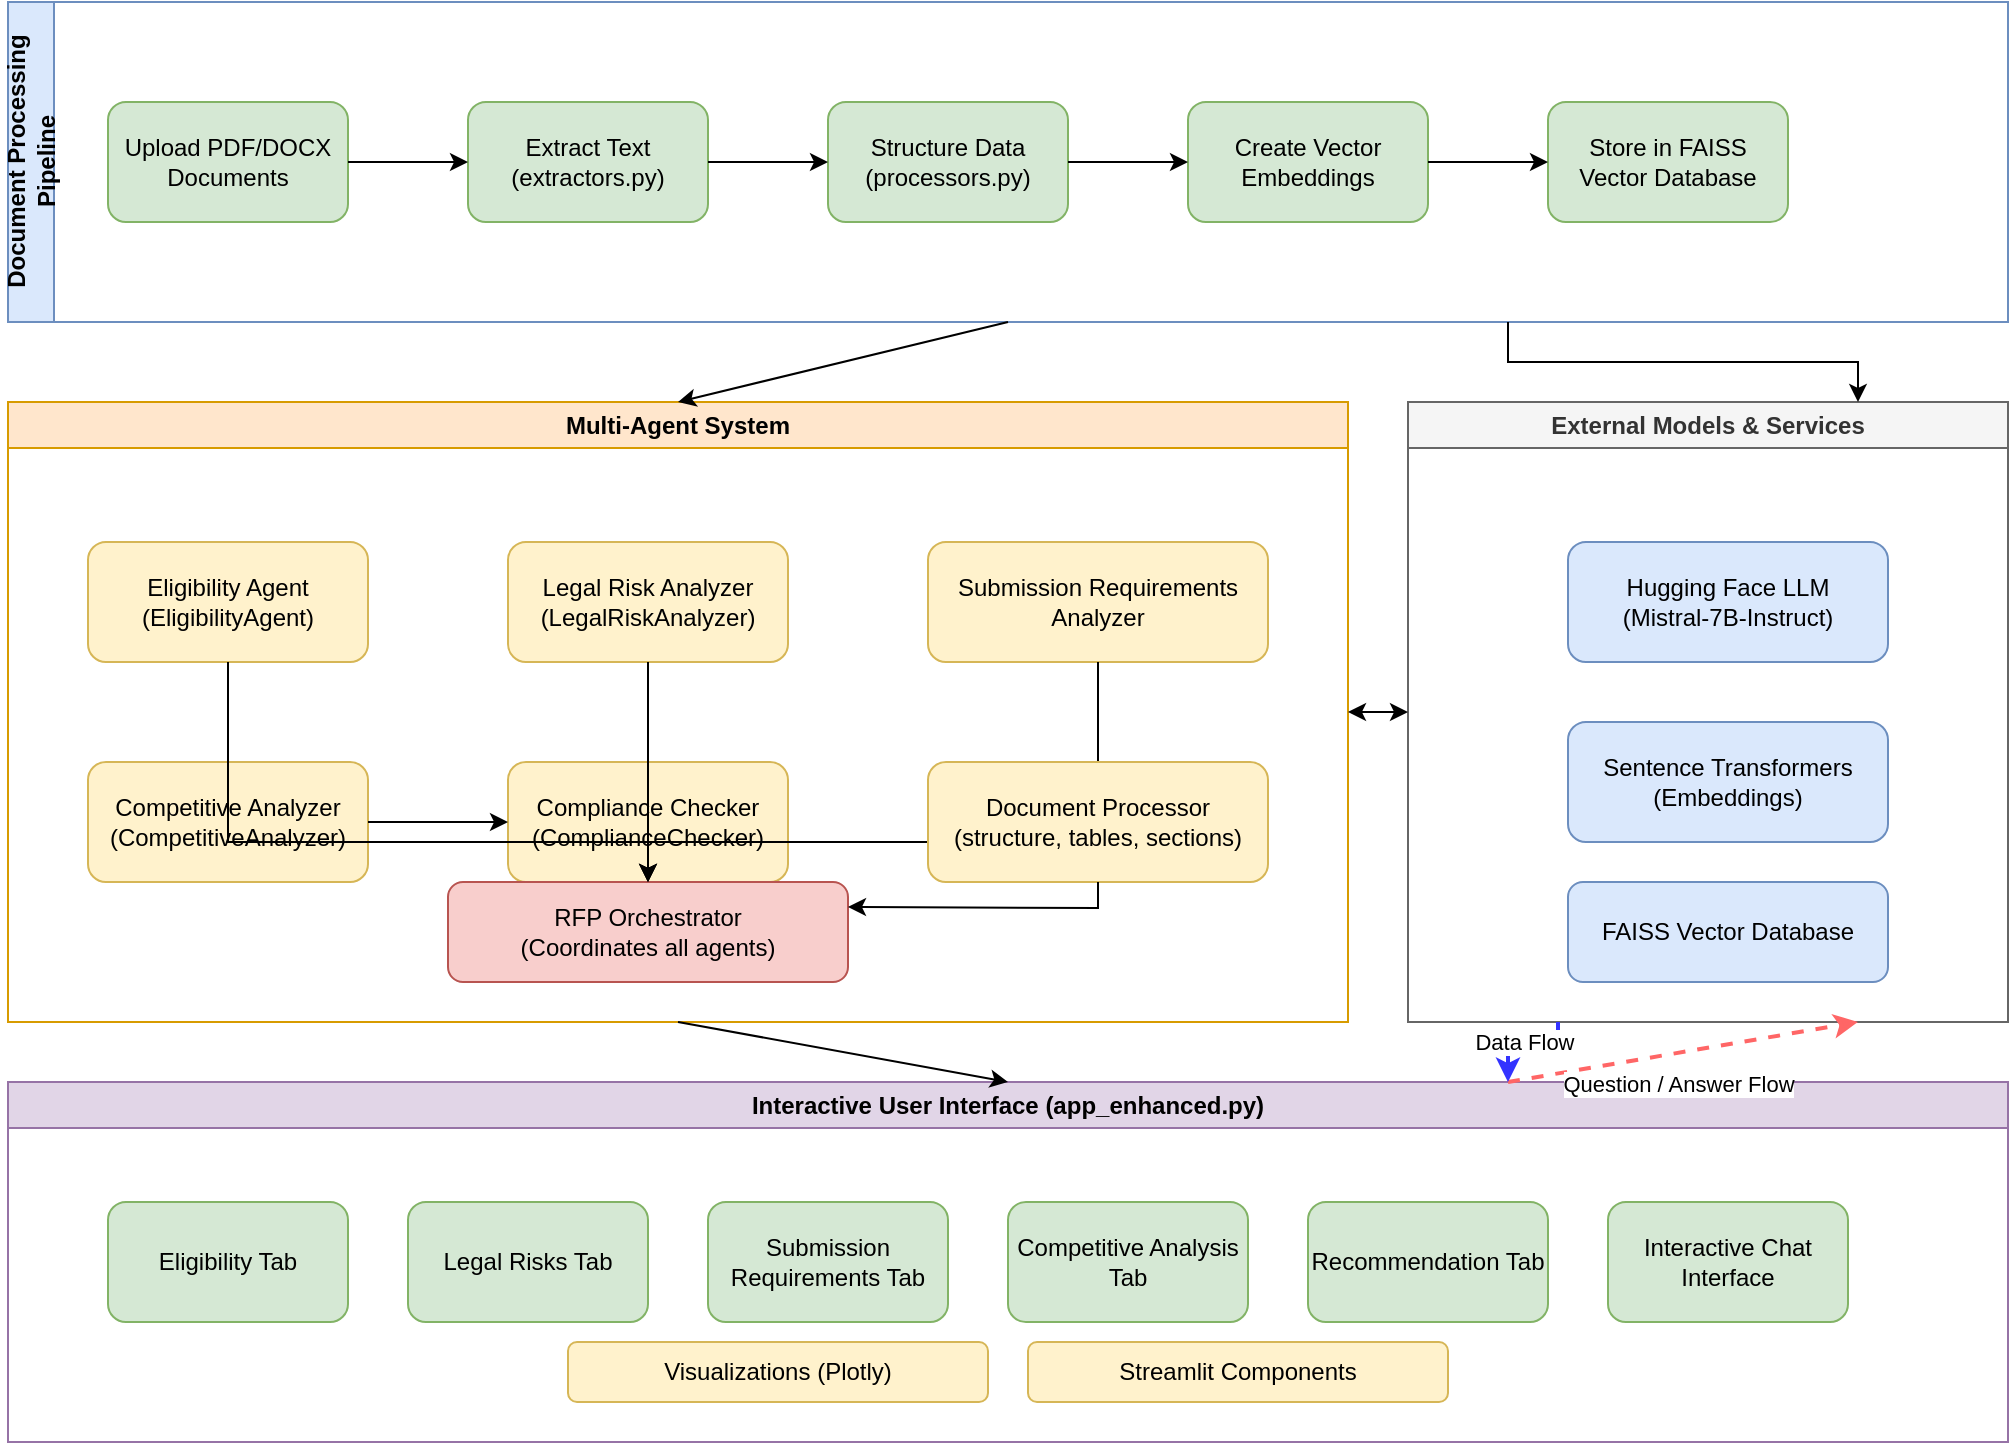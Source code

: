 <mxfile version="14.6.13" type="device">
  <diagram id="rfp-analyzer-architecture" name="RFP Analyzer Flow">
    <mxGraphModel dx="1422" dy="798" grid="1" gridSize="10" guides="1" tooltips="1" connect="1" arrows="1" fold="1" page="1" pageScale="1" pageWidth="1100" pageHeight="850" math="0" shadow="0">
      <root>
        <mxCell id="0" />
        <mxCell id="1" parent="0" />
        <mxCell id="2" value="Document Processing Pipeline" style="swimlane;horizontal=0;whiteSpace=wrap;html=1;fillColor=#dae8fc;strokeColor=#6c8ebf;" parent="1" vertex="1">
          <mxGeometry x="50" y="80" width="1000" height="160" as="geometry" />
        </mxCell>
        <mxCell id="3" value="Upload PDF/DOCX&#xa;Documents" style="rounded=1;whiteSpace=wrap;html=1;fillColor=#d5e8d4;strokeColor=#82b366;" parent="2" vertex="1">
          <mxGeometry x="50" y="50" width="120" height="60" as="geometry" />
        </mxCell>
        <mxCell id="4" value="Extract Text&#xa;(extractors.py)" style="rounded=1;whiteSpace=wrap;html=1;fillColor=#d5e8d4;strokeColor=#82b366;" parent="2" vertex="1">
          <mxGeometry x="230" y="50" width="120" height="60" as="geometry" />
        </mxCell>
        <mxCell id="5" value="Structure Data&#xa;(processors.py)" style="rounded=1;whiteSpace=wrap;html=1;fillColor=#d5e8d4;strokeColor=#82b366;" parent="2" vertex="1">
          <mxGeometry x="410" y="50" width="120" height="60" as="geometry" />
        </mxCell>
        <mxCell id="6" value="Create Vector&#xa;Embeddings" style="rounded=1;whiteSpace=wrap;html=1;fillColor=#d5e8d4;strokeColor=#82b366;" parent="2" vertex="1">
          <mxGeometry x="590" y="50" width="120" height="60" as="geometry" />
        </mxCell>
        <mxCell id="7" value="Store in FAISS&#xa;Vector Database" style="rounded=1;whiteSpace=wrap;html=1;fillColor=#d5e8d4;strokeColor=#82b366;" parent="2" vertex="1">
          <mxGeometry x="770" y="50" width="120" height="60" as="geometry" />
        </mxCell>
        <mxCell id="8" value="" style="edgeStyle=orthogonalEdgeStyle;rounded=0;orthogonalLoop=1;jettySize=auto;html=1;" parent="2" source="3" target="4" edge="1">
          <mxGeometry relative="1" as="geometry" />
        </mxCell>
        <mxCell id="9" value="" style="edgeStyle=orthogonalEdgeStyle;rounded=0;orthogonalLoop=1;jettySize=auto;html=1;" parent="2" source="4" target="5" edge="1">
          <mxGeometry relative="1" as="geometry" />
        </mxCell>
        <mxCell id="10" value="" style="edgeStyle=orthogonalEdgeStyle;rounded=0;orthogonalLoop=1;jettySize=auto;html=1;" parent="2" source="5" target="6" edge="1">
          <mxGeometry relative="1" as="geometry" />
        </mxCell>
        <mxCell id="11" value="" style="edgeStyle=orthogonalEdgeStyle;rounded=0;orthogonalLoop=1;jettySize=auto;html=1;" parent="2" source="6" target="7" edge="1">
          <mxGeometry relative="1" as="geometry" />
        </mxCell>
        <mxCell id="12" value="Multi-Agent System" style="swimlane;whiteSpace=wrap;html=1;fillColor=#ffe6cc;strokeColor=#d79b00;" parent="1" vertex="1">
          <mxGeometry x="50" y="280" width="670" height="310" as="geometry" />
        </mxCell>
        <mxCell id="13" value="Eligibility Agent&#xa;(EligibilityAgent)" style="rounded=1;whiteSpace=wrap;html=1;fillColor=#fff2cc;strokeColor=#d6b656;" parent="12" vertex="1">
          <mxGeometry x="40" y="70" width="140" height="60" as="geometry" />
        </mxCell>
        <mxCell id="14" value="Legal Risk Analyzer&#xa;(LegalRiskAnalyzer)" style="rounded=1;whiteSpace=wrap;html=1;fillColor=#fff2cc;strokeColor=#d6b656;" parent="12" vertex="1">
          <mxGeometry x="250" y="70" width="140" height="60" as="geometry" />
        </mxCell>
        <mxCell id="15" value="Submission Requirements&#xa;Analyzer" style="rounded=1;whiteSpace=wrap;html=1;fillColor=#fff2cc;strokeColor=#d6b656;" parent="12" vertex="1">
          <mxGeometry x="460" y="70" width="170" height="60" as="geometry" />
        </mxCell>
        <mxCell id="16" value="Competitive Analyzer&#xa;(CompetitiveAnalyzer)" style="rounded=1;whiteSpace=wrap;html=1;fillColor=#fff2cc;strokeColor=#d6b656;" parent="12" vertex="1">
          <mxGeometry x="40" y="180" width="140" height="60" as="geometry" />
        </mxCell>
        <mxCell id="17" value="Compliance Checker&#xa;(ComplianceChecker)" style="rounded=1;whiteSpace=wrap;html=1;fillColor=#fff2cc;strokeColor=#d6b656;" parent="12" vertex="1">
          <mxGeometry x="250" y="180" width="140" height="60" as="geometry" />
        </mxCell>
        <mxCell id="18" value="RFP Orchestrator&#xa;(Coordinates all agents)" style="rounded=1;whiteSpace=wrap;html=1;fillColor=#f8cecc;strokeColor=#b85450;" parent="12" vertex="1">
          <mxGeometry x="220" y="240" width="200" height="50" as="geometry" />
        </mxCell>
        <mxCell id="31" value="" style="endArrow=classic;html=1;rounded=0;exitX=0.5;exitY=1;exitDx=0;exitDy=0;entryX=0.5;entryY=0;entryDx=0;entryDy=0;" parent="12" source="13" target="18" edge="1">
          <mxGeometry width="50" height="50" relative="1" as="geometry">
            <mxPoint x="170" y="280" as="sourcePoint" />
            <mxPoint x="220" y="230" as="targetPoint" />
            <Array as="points">
              <mxPoint x="110" y="220" />
              <mxPoint x="320" y="220" />
            </Array>
          </mxGeometry>
        </mxCell>
        <mxCell id="32" value="" style="endArrow=classic;html=1;rounded=0;exitX=0.5;exitY=1;exitDx=0;exitDy=0;entryX=0.5;entryY=0;entryDx=0;entryDy=0;" parent="12" source="14" target="18" edge="1">
          <mxGeometry width="50" height="50" relative="1" as="geometry">
            <mxPoint x="120" y="140" as="sourcePoint" />
            <mxPoint x="330" y="250" as="targetPoint" />
            <Array as="points">
              <mxPoint x="320" y="160" />
            </Array>
          </mxGeometry>
        </mxCell>
        <mxCell id="33" value="" style="endArrow=classic;html=1;rounded=0;exitX=0.5;exitY=1;exitDx=0;exitDy=0;entryX=0.5;entryY=0;entryDx=0;entryDy=0;" parent="12" source="15" target="18" edge="1">
          <mxGeometry width="50" height="50" relative="1" as="geometry">
            <mxPoint x="330" y="140" as="sourcePoint" />
            <mxPoint x="330" y="250" as="targetPoint" />
            <Array as="points">
              <mxPoint x="545" y="220" />
              <mxPoint x="320" y="220" />
            </Array>
          </mxGeometry>
        </mxCell>
        <mxCell id="34" value="" style="endArrow=classic;html=1;rounded=0;exitX=1;exitY=0.5;exitDx=0;exitDy=0;entryX=0;entryY=0.5;entryDx=0;entryDy=0;" parent="12" source="16" target="17" edge="1">
          <mxGeometry width="50" height="50" relative="1" as="geometry">
            <mxPoint x="180" y="210" as="sourcePoint" />
            <mxPoint x="230" y="160" as="targetPoint" />
          </mxGeometry>
        </mxCell>
        <mxCell id="35" value="" style="endArrow=classic;html=1;rounded=0;exitX=0.5;exitY=1;exitDx=0;exitDy=0;entryX=0.5;entryY=0;entryDx=0;entryDy=0;" parent="12" source="17" target="18" edge="1">
          <mxGeometry width="50" height="50" relative="1" as="geometry">
            <mxPoint x="290" y="210" as="sourcePoint" />
            <mxPoint x="340" y="160" as="targetPoint" />
          </mxGeometry>
        </mxCell>
        <mxCell id="36" value="Document Processor&#xa;(structure, tables, sections)" style="rounded=1;whiteSpace=wrap;html=1;fillColor=#fff2cc;strokeColor=#d6b656;" parent="12" vertex="1">
          <mxGeometry x="460" y="180" width="170" height="60" as="geometry" />
        </mxCell>
        <mxCell id="37" value="" style="endArrow=classic;html=1;rounded=0;exitX=0.5;exitY=1;exitDx=0;exitDy=0;entryX=1;entryY=0.25;entryDx=0;entryDy=0;" parent="12" source="36" target="18" edge="1">
          <mxGeometry width="50" height="50" relative="1" as="geometry">
            <mxPoint x="430" y="310" as="sourcePoint" />
            <mxPoint x="480" y="260" as="targetPoint" />
            <Array as="points">
              <mxPoint x="545" y="253" />
            </Array>
          </mxGeometry>
        </mxCell>
        <mxCell id="19" value="Interactive User Interface (app_enhanced.py)" style="swimlane;whiteSpace=wrap;html=1;fillColor=#e1d5e7;strokeColor=#9673a6;" parent="1" vertex="1">
          <mxGeometry x="50" y="620" width="1000" height="180" as="geometry" />
        </mxCell>
        <mxCell id="20" value="Eligibility Tab" style="rounded=1;whiteSpace=wrap;html=1;fillColor=#d5e8d4;strokeColor=#82b366;" parent="19" vertex="1">
          <mxGeometry x="50" y="60" width="120" height="60" as="geometry" />
        </mxCell>
        <mxCell id="21" value="Legal Risks Tab" style="rounded=1;whiteSpace=wrap;html=1;fillColor=#d5e8d4;strokeColor=#82b366;" parent="19" vertex="1">
          <mxGeometry x="200" y="60" width="120" height="60" as="geometry" />
        </mxCell>
        <mxCell id="22" value="Submission Requirements Tab" style="rounded=1;whiteSpace=wrap;html=1;fillColor=#d5e8d4;strokeColor=#82b366;" parent="19" vertex="1">
          <mxGeometry x="350" y="60" width="120" height="60" as="geometry" />
        </mxCell>
        <mxCell id="23" value="Competitive Analysis Tab" style="rounded=1;whiteSpace=wrap;html=1;fillColor=#d5e8d4;strokeColor=#82b366;" parent="19" vertex="1">
          <mxGeometry x="500" y="60" width="120" height="60" as="geometry" />
        </mxCell>
        <mxCell id="24" value="Recommendation Tab" style="rounded=1;whiteSpace=wrap;html=1;fillColor=#d5e8d4;strokeColor=#82b366;" parent="19" vertex="1">
          <mxGeometry x="650" y="60" width="120" height="60" as="geometry" />
        </mxCell>
        <mxCell id="25" value="Interactive Chat Interface" style="rounded=1;whiteSpace=wrap;html=1;fillColor=#d5e8d4;strokeColor=#82b366;" parent="19" vertex="1">
          <mxGeometry x="800" y="60" width="120" height="60" as="geometry" />
        </mxCell>
        <mxCell id="26" value="Visualizations (Plotly)" style="rounded=1;whiteSpace=wrap;html=1;fillColor=#fff2cc;strokeColor=#d6b656;" parent="19" vertex="1">
          <mxGeometry x="280" y="130" width="210" height="30" as="geometry" />
        </mxCell>
        <mxCell id="27" value="Streamlit Components" style="rounded=1;whiteSpace=wrap;html=1;fillColor=#fff2cc;strokeColor=#d6b656;" parent="19" vertex="1">
          <mxGeometry x="510" y="130" width="210" height="30" as="geometry" />
        </mxCell>
        <mxCell id="28" value="External Models &amp; Services" style="swimlane;whiteSpace=wrap;html=1;fillColor=#f5f5f5;strokeColor=#666666;fontColor=#333333;" parent="1" vertex="1">
          <mxGeometry x="750" y="280" width="300" height="310" as="geometry" />
        </mxCell>
        <mxCell id="29" value="Hugging Face LLM&#xa;(Mistral-7B-Instruct)" style="rounded=1;whiteSpace=wrap;html=1;fillColor=#dae8fc;strokeColor=#6c8ebf;" parent="28" vertex="1">
          <mxGeometry x="80" y="70" width="160" height="60" as="geometry" />
        </mxCell>
        <mxCell id="30" value="Sentence Transformers&#xa;(Embeddings)" style="rounded=1;whiteSpace=wrap;html=1;fillColor=#dae8fc;strokeColor=#6c8ebf;" parent="28" vertex="1">
          <mxGeometry x="80" y="160" width="160" height="60" as="geometry" />
        </mxCell>
        <mxCell id="38" value="FAISS Vector Database" style="rounded=1;whiteSpace=wrap;html=1;fillColor=#dae8fc;strokeColor=#6c8ebf;" parent="28" vertex="1">
          <mxGeometry x="80" y="240" width="160" height="50" as="geometry" />
        </mxCell>
        <mxCell id="39" value="" style="endArrow=classic;html=1;rounded=0;exitX=0.5;exitY=1;exitDx=0;exitDy=0;entryX=0.5;entryY=0;entryDx=0;entryDy=0;" parent="1" source="2" target="12" edge="1">
          <mxGeometry width="50" height="50" relative="1" as="geometry">
            <mxPoint x="520" y="450" as="sourcePoint" />
            <mxPoint x="570" y="400" as="targetPoint" />
          </mxGeometry>
        </mxCell>
        <mxCell id="40" value="" style="endArrow=classic;html=1;rounded=0;exitX=0.5;exitY=1;exitDx=0;exitDy=0;entryX=0.5;entryY=0;entryDx=0;entryDy=0;" parent="1" source="12" target="19" edge="1">
          <mxGeometry width="50" height="50" relative="1" as="geometry">
            <mxPoint x="520" y="450" as="sourcePoint" />
            <mxPoint x="570" y="400" as="targetPoint" />
          </mxGeometry>
        </mxCell>
        <mxCell id="41" value="" style="endArrow=classic;startArrow=classic;html=1;rounded=0;exitX=1;exitY=0.5;exitDx=0;exitDy=0;entryX=0;entryY=0.5;entryDx=0;entryDy=0;" parent="1" source="12" target="28" edge="1">
          <mxGeometry width="50" height="50" relative="1" as="geometry">
            <mxPoint x="520" y="450" as="sourcePoint" />
            <mxPoint x="570" y="400" as="targetPoint" />
          </mxGeometry>
        </mxCell>
        <mxCell id="42" value="" style="endArrow=classic;html=1;rounded=0;exitX=0.75;exitY=1;exitDx=0;exitDy=0;entryX=0.75;entryY=0;entryDx=0;entryDy=0;" parent="1" source="2" target="28" edge="1">
          <mxGeometry width="50" height="50" relative="1" as="geometry">
            <mxPoint x="520" y="450" as="sourcePoint" />
            <mxPoint x="570" y="400" as="targetPoint" />
            <Array as="points">
              <mxPoint x="800" y="260" />
              <mxPoint x="975" y="260" />
            </Array>
          </mxGeometry>
        </mxCell>
        <mxCell id="43" value="Question / Answer Flow" style="endArrow=classic;html=1;rounded=0;exitX=0.75;exitY=0;exitDx=0;exitDy=0;entryX=0.75;entryY=1;entryDx=0;entryDy=0;dashed=1;strokeWidth=2;strokeColor=#FF6666;" parent="1" source="19" target="28" edge="1">
          <mxGeometry x="-0.059" y="-15" width="50" height="50" relative="1" as="geometry">
            <mxPoint x="520" y="450" as="sourcePoint" />
            <mxPoint x="570" y="400" as="targetPoint" />
            <mxPoint as="offset" />
          </mxGeometry>
        </mxCell>
        <mxCell id="44" value="Data Flow" style="endArrow=classic;html=1;rounded=0;exitX=0.25;exitY=1;exitDx=0;exitDy=0;entryX=0.75;entryY=0;entryDx=0;entryDy=0;strokeWidth=2;strokeColor=#3333FF;" parent="1" source="28" target="19" edge="1">
          <mxGeometry width="50" height="50" relative="1" as="geometry">
            <mxPoint x="520" y="450" as="sourcePoint" />
            <mxPoint x="570" y="400" as="targetPoint" />
            <Array as="points">
              <mxPoint x="825" y="600" />
              <mxPoint x="800" y="600" />
            </Array>
          </mxGeometry>
        </mxCell>
      </root>
    </mxGraphModel>
  </diagram>
</mxfile>
